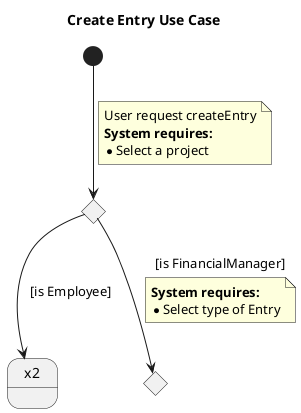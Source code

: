 @startuml
title Create Entry Use Case

state x1 <<choice>>
state x2
state x3 <<choice>>

[*] --> x1
note on link
User request createEntry
<b>System requires:</b>
* Select a project
end note

x1 --> x2 : [is Employee]
x1 --> x3 : [is FinancialManager]
note on link
<b>System requires:</b>
* Select type of Entry
end note

@enduml